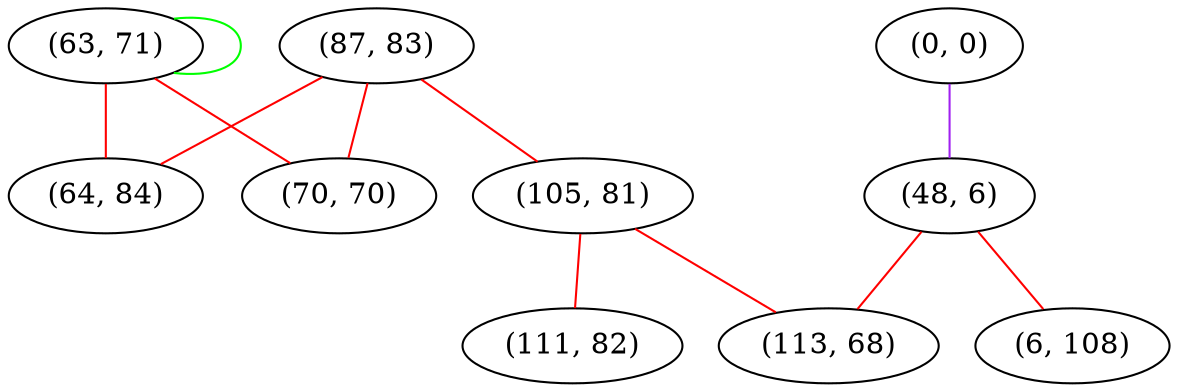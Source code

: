 graph "" {
"(87, 83)";
"(0, 0)";
"(63, 71)";
"(48, 6)";
"(64, 84)";
"(70, 70)";
"(105, 81)";
"(111, 82)";
"(6, 108)";
"(113, 68)";
"(87, 83)" -- "(70, 70)"  [color=red, key=0, weight=1];
"(87, 83)" -- "(105, 81)"  [color=red, key=0, weight=1];
"(87, 83)" -- "(64, 84)"  [color=red, key=0, weight=1];
"(0, 0)" -- "(48, 6)"  [color=purple, key=0, weight=4];
"(63, 71)" -- "(70, 70)"  [color=red, key=0, weight=1];
"(63, 71)" -- "(63, 71)"  [color=green, key=0, weight=2];
"(63, 71)" -- "(64, 84)"  [color=red, key=0, weight=1];
"(48, 6)" -- "(6, 108)"  [color=red, key=0, weight=1];
"(48, 6)" -- "(113, 68)"  [color=red, key=0, weight=1];
"(105, 81)" -- "(111, 82)"  [color=red, key=0, weight=1];
"(105, 81)" -- "(113, 68)"  [color=red, key=0, weight=1];
}
